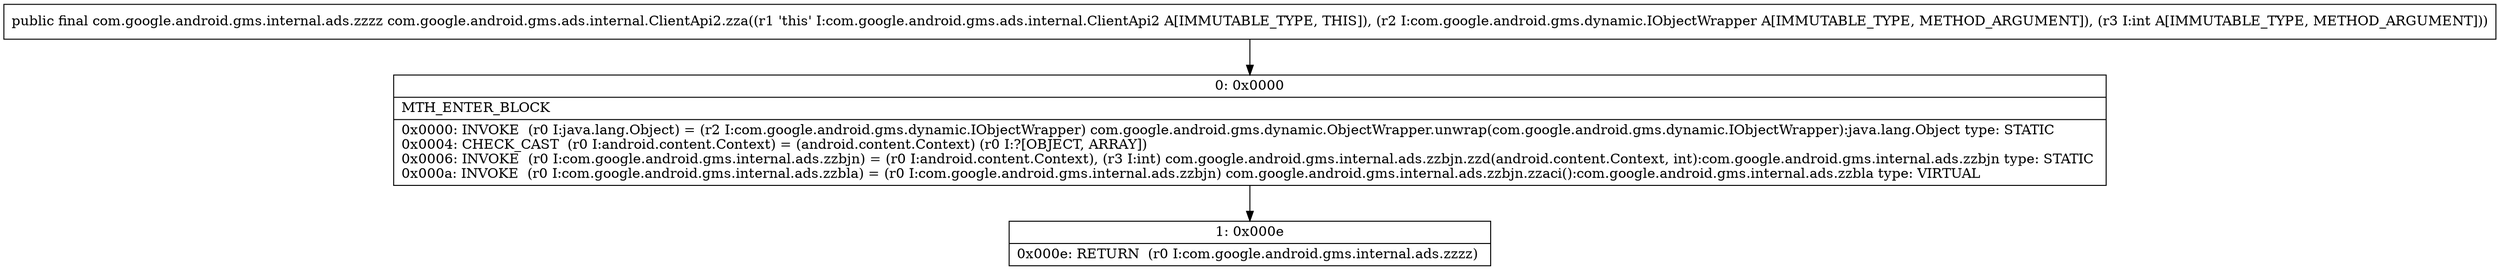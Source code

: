 digraph "CFG forcom.google.android.gms.ads.internal.ClientApi2.zza(Lcom\/google\/android\/gms\/dynamic\/IObjectWrapper;I)Lcom\/google\/android\/gms\/internal\/ads\/zzzz;" {
Node_0 [shape=record,label="{0\:\ 0x0000|MTH_ENTER_BLOCK\l|0x0000: INVOKE  (r0 I:java.lang.Object) = (r2 I:com.google.android.gms.dynamic.IObjectWrapper) com.google.android.gms.dynamic.ObjectWrapper.unwrap(com.google.android.gms.dynamic.IObjectWrapper):java.lang.Object type: STATIC \l0x0004: CHECK_CAST  (r0 I:android.content.Context) = (android.content.Context) (r0 I:?[OBJECT, ARRAY]) \l0x0006: INVOKE  (r0 I:com.google.android.gms.internal.ads.zzbjn) = (r0 I:android.content.Context), (r3 I:int) com.google.android.gms.internal.ads.zzbjn.zzd(android.content.Context, int):com.google.android.gms.internal.ads.zzbjn type: STATIC \l0x000a: INVOKE  (r0 I:com.google.android.gms.internal.ads.zzbla) = (r0 I:com.google.android.gms.internal.ads.zzbjn) com.google.android.gms.internal.ads.zzbjn.zzaci():com.google.android.gms.internal.ads.zzbla type: VIRTUAL \l}"];
Node_1 [shape=record,label="{1\:\ 0x000e|0x000e: RETURN  (r0 I:com.google.android.gms.internal.ads.zzzz) \l}"];
MethodNode[shape=record,label="{public final com.google.android.gms.internal.ads.zzzz com.google.android.gms.ads.internal.ClientApi2.zza((r1 'this' I:com.google.android.gms.ads.internal.ClientApi2 A[IMMUTABLE_TYPE, THIS]), (r2 I:com.google.android.gms.dynamic.IObjectWrapper A[IMMUTABLE_TYPE, METHOD_ARGUMENT]), (r3 I:int A[IMMUTABLE_TYPE, METHOD_ARGUMENT])) }"];
MethodNode -> Node_0;
Node_0 -> Node_1;
}

